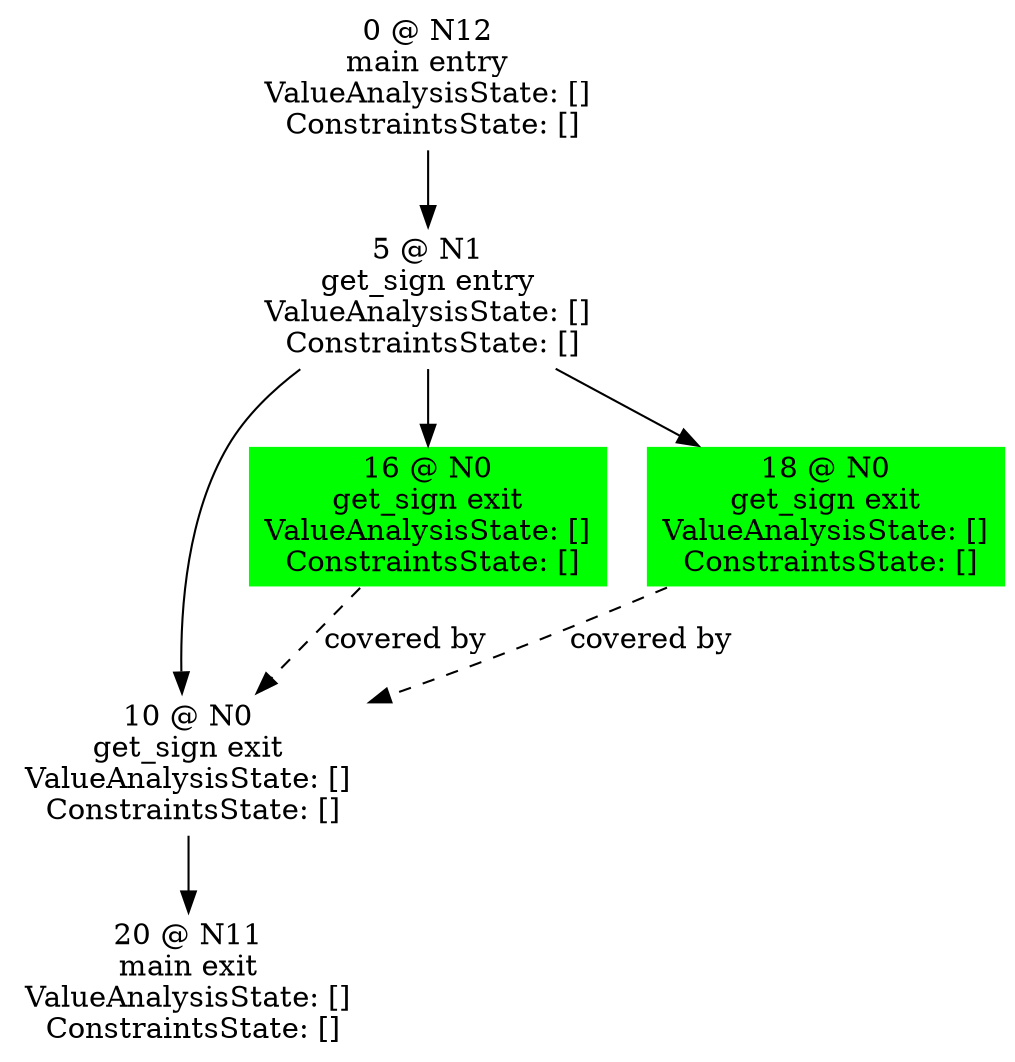 digraph ARG {
node [style="filled" shape="box" color="white"]
0 [label="0 @ N12\nmain entry\nValueAnalysisState: []\n ConstraintsState: []\n" id="0"]
5 [label="5 @ N1\nget_sign entry\nValueAnalysisState: []\n ConstraintsState: []\n" id="5"]
10 [label="10 @ N0\nget_sign exit\nValueAnalysisState: []\n ConstraintsState: []\n" id="10"]
20 [label="20 @ N11\nmain exit\nValueAnalysisState: []\n ConstraintsState: []\n" id="20"]
16 [fillcolor="green" label="16 @ N0\nget_sign exit\nValueAnalysisState: []\n ConstraintsState: []\n" id="16"]
18 [fillcolor="green" label="18 @ N0\nget_sign exit\nValueAnalysisState: []\n ConstraintsState: []\n" id="18"]
0 -> 5 []
5 -> 18 []
5 -> 16 []
5 -> 10 []
16 -> 10 [style="dashed" weight="0" label="covered by"]
18 -> 10 [style="dashed" weight="0" label="covered by"]
10 -> 20 []
}
